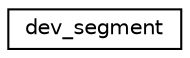 digraph "Graphical Class Hierarchy"
{
  edge [fontname="Helvetica",fontsize="10",labelfontname="Helvetica",labelfontsize="10"];
  node [fontname="Helvetica",fontsize="10",shape=record];
  rankdir="LR";
  Node1 [label="dev_segment",height=0.2,width=0.4,color="black", fillcolor="white", style="filled",URL="$structdev__segment.html",tooltip="A dev_segment represents a line segment within a single flat source region along a track..."];
}

